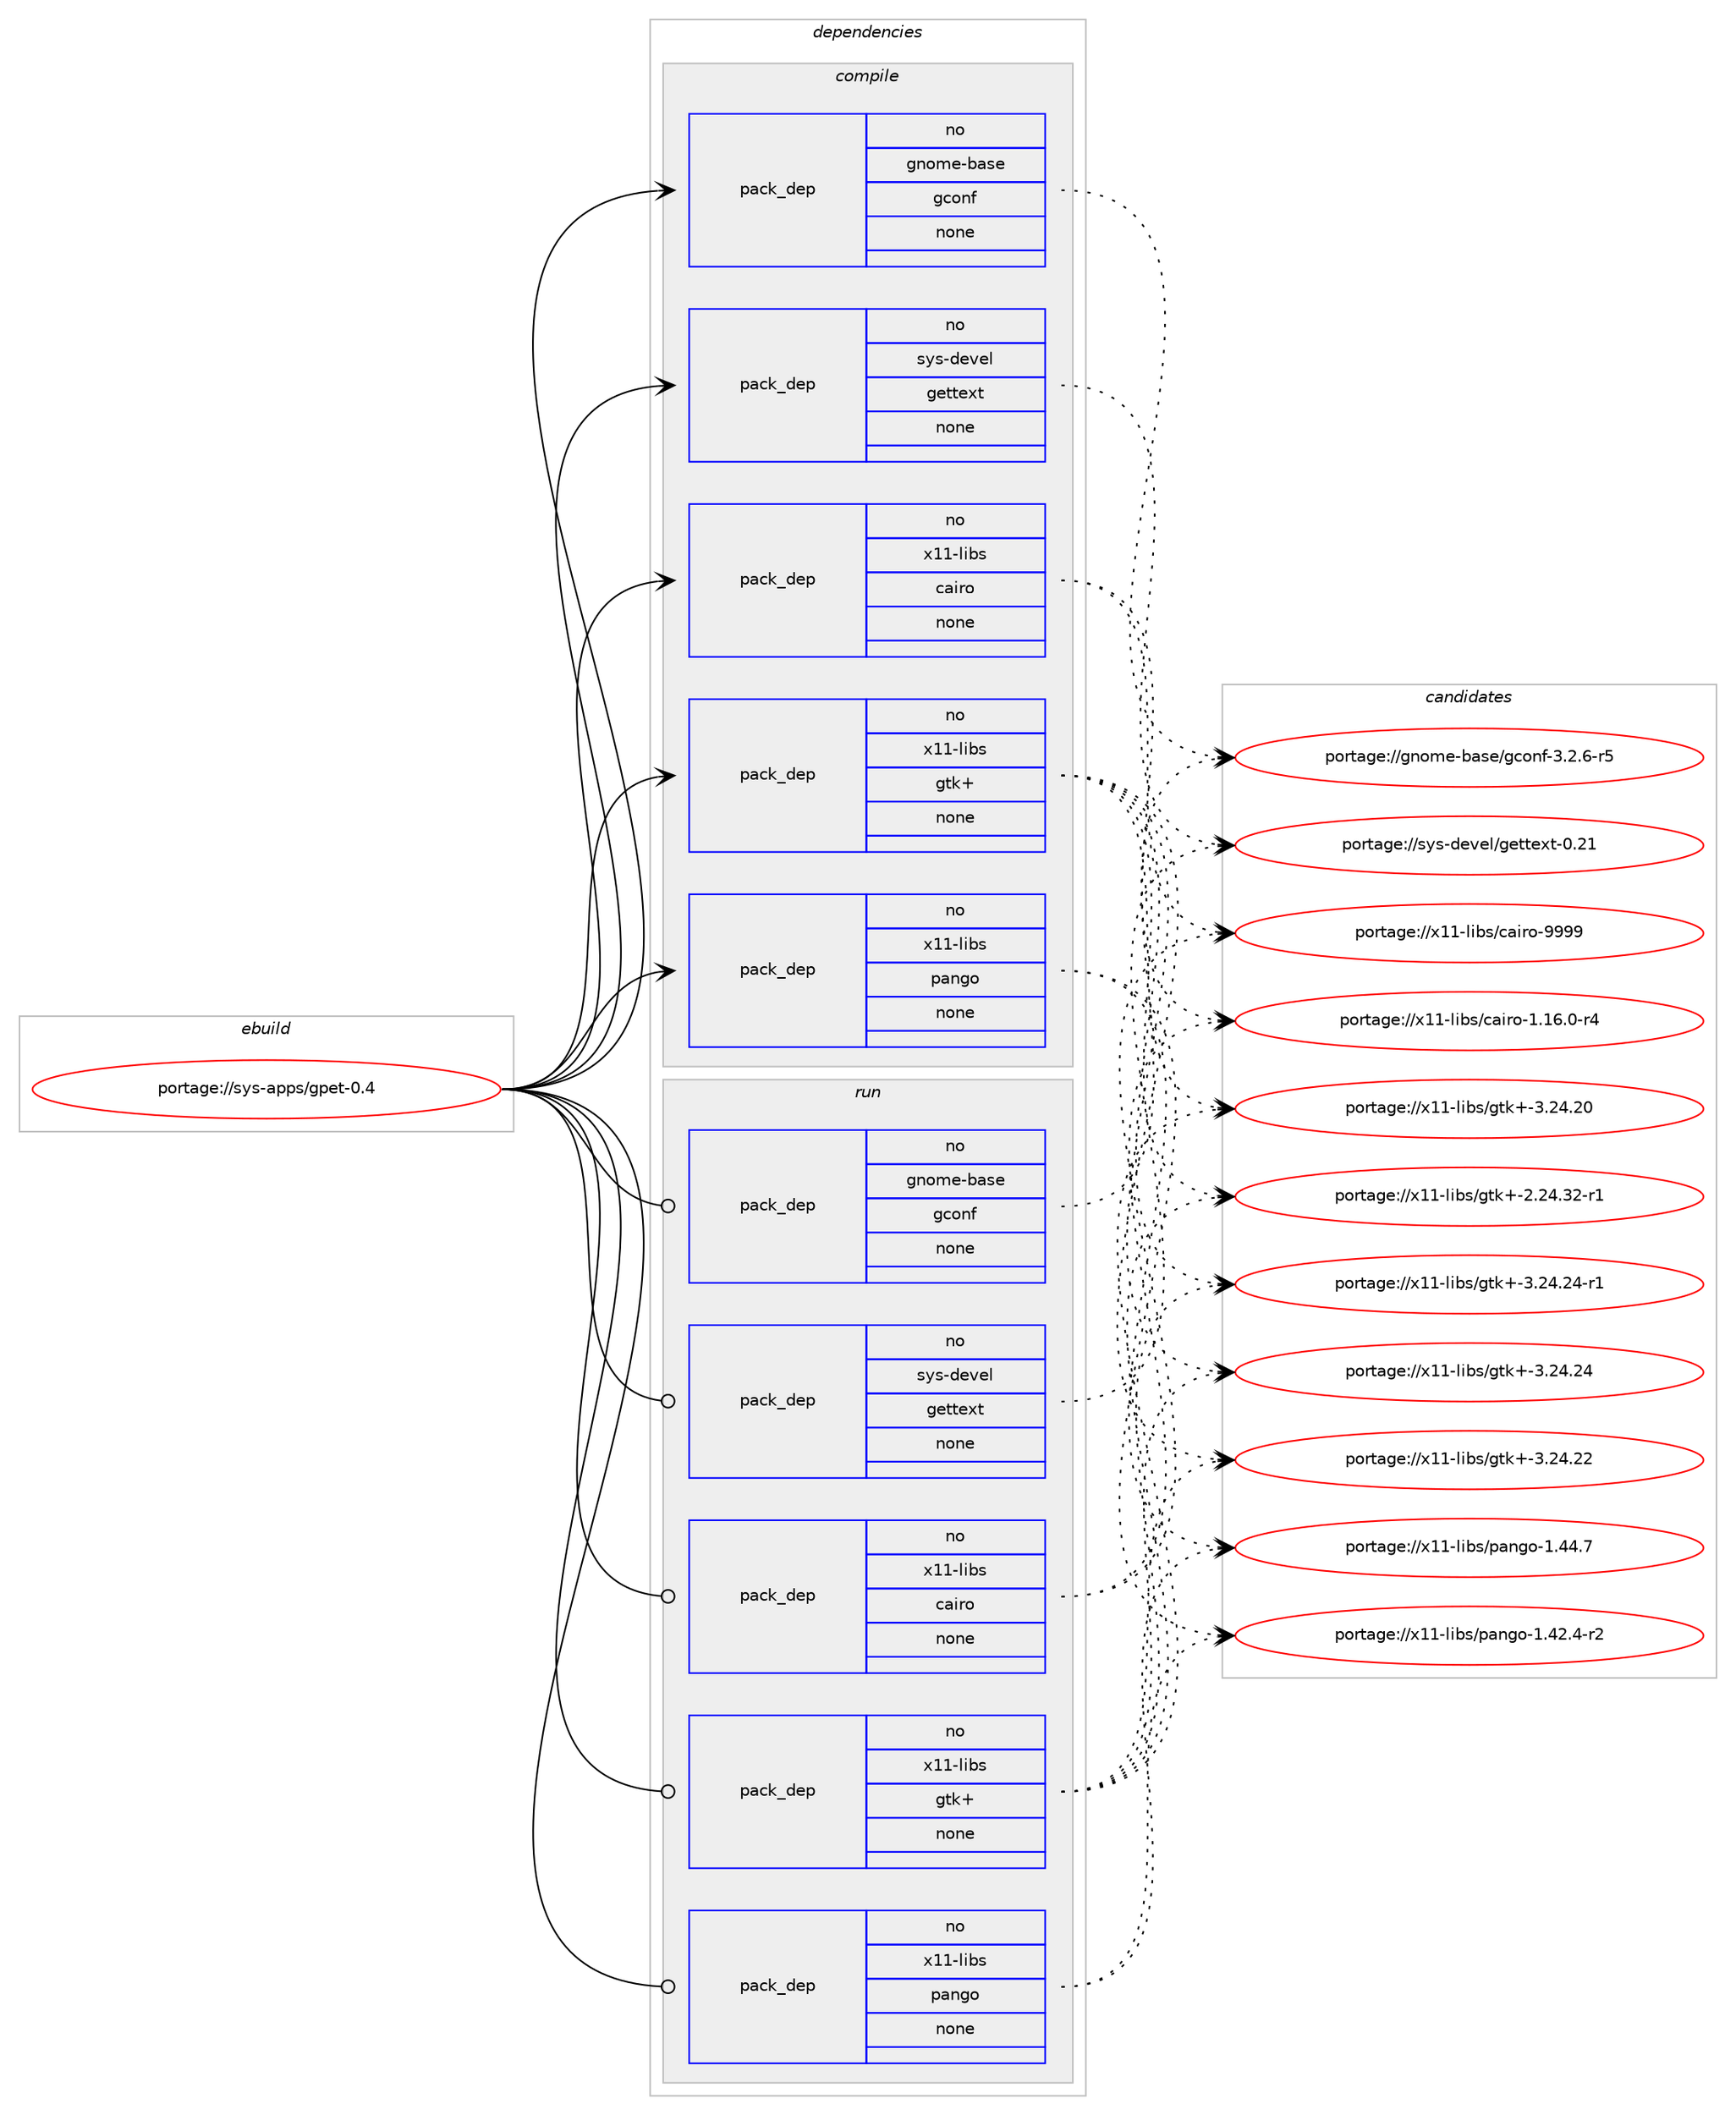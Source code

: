 digraph prolog {

# *************
# Graph options
# *************

newrank=true;
concentrate=true;
compound=true;
graph [rankdir=LR,fontname=Helvetica,fontsize=10,ranksep=1.5];#, ranksep=2.5, nodesep=0.2];
edge  [arrowhead=vee];
node  [fontname=Helvetica,fontsize=10];

# **********
# The ebuild
# **********

subgraph cluster_leftcol {
color=gray;
rank=same;
label=<<i>ebuild</i>>;
id [label="portage://sys-apps/gpet-0.4", color=red, width=4, href="../sys-apps/gpet-0.4.svg"];
}

# ****************
# The dependencies
# ****************

subgraph cluster_midcol {
color=gray;
label=<<i>dependencies</i>>;
subgraph cluster_compile {
fillcolor="#eeeeee";
style=filled;
label=<<i>compile</i>>;
subgraph pack1727 {
dependency2002 [label=<<TABLE BORDER="0" CELLBORDER="1" CELLSPACING="0" CELLPADDING="4" WIDTH="220"><TR><TD ROWSPAN="6" CELLPADDING="30">pack_dep</TD></TR><TR><TD WIDTH="110">no</TD></TR><TR><TD>gnome-base</TD></TR><TR><TD>gconf</TD></TR><TR><TD>none</TD></TR><TR><TD></TD></TR></TABLE>>, shape=none, color=blue];
}
id:e -> dependency2002:w [weight=20,style="solid",arrowhead="vee"];
subgraph pack1728 {
dependency2003 [label=<<TABLE BORDER="0" CELLBORDER="1" CELLSPACING="0" CELLPADDING="4" WIDTH="220"><TR><TD ROWSPAN="6" CELLPADDING="30">pack_dep</TD></TR><TR><TD WIDTH="110">no</TD></TR><TR><TD>sys-devel</TD></TR><TR><TD>gettext</TD></TR><TR><TD>none</TD></TR><TR><TD></TD></TR></TABLE>>, shape=none, color=blue];
}
id:e -> dependency2003:w [weight=20,style="solid",arrowhead="vee"];
subgraph pack1729 {
dependency2004 [label=<<TABLE BORDER="0" CELLBORDER="1" CELLSPACING="0" CELLPADDING="4" WIDTH="220"><TR><TD ROWSPAN="6" CELLPADDING="30">pack_dep</TD></TR><TR><TD WIDTH="110">no</TD></TR><TR><TD>x11-libs</TD></TR><TR><TD>cairo</TD></TR><TR><TD>none</TD></TR><TR><TD></TD></TR></TABLE>>, shape=none, color=blue];
}
id:e -> dependency2004:w [weight=20,style="solid",arrowhead="vee"];
subgraph pack1730 {
dependency2005 [label=<<TABLE BORDER="0" CELLBORDER="1" CELLSPACING="0" CELLPADDING="4" WIDTH="220"><TR><TD ROWSPAN="6" CELLPADDING="30">pack_dep</TD></TR><TR><TD WIDTH="110">no</TD></TR><TR><TD>x11-libs</TD></TR><TR><TD>gtk+</TD></TR><TR><TD>none</TD></TR><TR><TD></TD></TR></TABLE>>, shape=none, color=blue];
}
id:e -> dependency2005:w [weight=20,style="solid",arrowhead="vee"];
subgraph pack1731 {
dependency2006 [label=<<TABLE BORDER="0" CELLBORDER="1" CELLSPACING="0" CELLPADDING="4" WIDTH="220"><TR><TD ROWSPAN="6" CELLPADDING="30">pack_dep</TD></TR><TR><TD WIDTH="110">no</TD></TR><TR><TD>x11-libs</TD></TR><TR><TD>pango</TD></TR><TR><TD>none</TD></TR><TR><TD></TD></TR></TABLE>>, shape=none, color=blue];
}
id:e -> dependency2006:w [weight=20,style="solid",arrowhead="vee"];
}
subgraph cluster_compileandrun {
fillcolor="#eeeeee";
style=filled;
label=<<i>compile and run</i>>;
}
subgraph cluster_run {
fillcolor="#eeeeee";
style=filled;
label=<<i>run</i>>;
subgraph pack1732 {
dependency2007 [label=<<TABLE BORDER="0" CELLBORDER="1" CELLSPACING="0" CELLPADDING="4" WIDTH="220"><TR><TD ROWSPAN="6" CELLPADDING="30">pack_dep</TD></TR><TR><TD WIDTH="110">no</TD></TR><TR><TD>gnome-base</TD></TR><TR><TD>gconf</TD></TR><TR><TD>none</TD></TR><TR><TD></TD></TR></TABLE>>, shape=none, color=blue];
}
id:e -> dependency2007:w [weight=20,style="solid",arrowhead="odot"];
subgraph pack1733 {
dependency2008 [label=<<TABLE BORDER="0" CELLBORDER="1" CELLSPACING="0" CELLPADDING="4" WIDTH="220"><TR><TD ROWSPAN="6" CELLPADDING="30">pack_dep</TD></TR><TR><TD WIDTH="110">no</TD></TR><TR><TD>sys-devel</TD></TR><TR><TD>gettext</TD></TR><TR><TD>none</TD></TR><TR><TD></TD></TR></TABLE>>, shape=none, color=blue];
}
id:e -> dependency2008:w [weight=20,style="solid",arrowhead="odot"];
subgraph pack1734 {
dependency2009 [label=<<TABLE BORDER="0" CELLBORDER="1" CELLSPACING="0" CELLPADDING="4" WIDTH="220"><TR><TD ROWSPAN="6" CELLPADDING="30">pack_dep</TD></TR><TR><TD WIDTH="110">no</TD></TR><TR><TD>x11-libs</TD></TR><TR><TD>cairo</TD></TR><TR><TD>none</TD></TR><TR><TD></TD></TR></TABLE>>, shape=none, color=blue];
}
id:e -> dependency2009:w [weight=20,style="solid",arrowhead="odot"];
subgraph pack1735 {
dependency2010 [label=<<TABLE BORDER="0" CELLBORDER="1" CELLSPACING="0" CELLPADDING="4" WIDTH="220"><TR><TD ROWSPAN="6" CELLPADDING="30">pack_dep</TD></TR><TR><TD WIDTH="110">no</TD></TR><TR><TD>x11-libs</TD></TR><TR><TD>gtk+</TD></TR><TR><TD>none</TD></TR><TR><TD></TD></TR></TABLE>>, shape=none, color=blue];
}
id:e -> dependency2010:w [weight=20,style="solid",arrowhead="odot"];
subgraph pack1736 {
dependency2011 [label=<<TABLE BORDER="0" CELLBORDER="1" CELLSPACING="0" CELLPADDING="4" WIDTH="220"><TR><TD ROWSPAN="6" CELLPADDING="30">pack_dep</TD></TR><TR><TD WIDTH="110">no</TD></TR><TR><TD>x11-libs</TD></TR><TR><TD>pango</TD></TR><TR><TD>none</TD></TR><TR><TD></TD></TR></TABLE>>, shape=none, color=blue];
}
id:e -> dependency2011:w [weight=20,style="solid",arrowhead="odot"];
}
}

# **************
# The candidates
# **************

subgraph cluster_choices {
rank=same;
color=gray;
label=<<i>candidates</i>>;

subgraph choice1727 {
color=black;
nodesep=1;
choice10311011110910145989711510147103991111101024551465046544511453 [label="portage://gnome-base/gconf-3.2.6-r5", color=red, width=4,href="../gnome-base/gconf-3.2.6-r5.svg"];
dependency2002:e -> choice10311011110910145989711510147103991111101024551465046544511453:w [style=dotted,weight="100"];
}
subgraph choice1728 {
color=black;
nodesep=1;
choice11512111545100101118101108471031011161161011201164548465049 [label="portage://sys-devel/gettext-0.21", color=red, width=4,href="../sys-devel/gettext-0.21.svg"];
dependency2003:e -> choice11512111545100101118101108471031011161161011201164548465049:w [style=dotted,weight="100"];
}
subgraph choice1729 {
color=black;
nodesep=1;
choice120494945108105981154799971051141114557575757 [label="portage://x11-libs/cairo-9999", color=red, width=4,href="../x11-libs/cairo-9999.svg"];
choice12049494510810598115479997105114111454946495446484511452 [label="portage://x11-libs/cairo-1.16.0-r4", color=red, width=4,href="../x11-libs/cairo-1.16.0-r4.svg"];
dependency2004:e -> choice120494945108105981154799971051141114557575757:w [style=dotted,weight="100"];
dependency2004:e -> choice12049494510810598115479997105114111454946495446484511452:w [style=dotted,weight="100"];
}
subgraph choice1730 {
color=black;
nodesep=1;
choice12049494510810598115471031161074345514650524650524511449 [label="portage://x11-libs/gtk+-3.24.24-r1", color=red, width=4,href="../x11-libs/gtk+-3.24.24-r1.svg"];
choice1204949451081059811547103116107434551465052465052 [label="portage://x11-libs/gtk+-3.24.24", color=red, width=4,href="../x11-libs/gtk+-3.24.24.svg"];
choice1204949451081059811547103116107434551465052465050 [label="portage://x11-libs/gtk+-3.24.22", color=red, width=4,href="../x11-libs/gtk+-3.24.22.svg"];
choice1204949451081059811547103116107434551465052465048 [label="portage://x11-libs/gtk+-3.24.20", color=red, width=4,href="../x11-libs/gtk+-3.24.20.svg"];
choice12049494510810598115471031161074345504650524651504511449 [label="portage://x11-libs/gtk+-2.24.32-r1", color=red, width=4,href="../x11-libs/gtk+-2.24.32-r1.svg"];
dependency2005:e -> choice12049494510810598115471031161074345514650524650524511449:w [style=dotted,weight="100"];
dependency2005:e -> choice1204949451081059811547103116107434551465052465052:w [style=dotted,weight="100"];
dependency2005:e -> choice1204949451081059811547103116107434551465052465050:w [style=dotted,weight="100"];
dependency2005:e -> choice1204949451081059811547103116107434551465052465048:w [style=dotted,weight="100"];
dependency2005:e -> choice12049494510810598115471031161074345504650524651504511449:w [style=dotted,weight="100"];
}
subgraph choice1731 {
color=black;
nodesep=1;
choice12049494510810598115471129711010311145494652524655 [label="portage://x11-libs/pango-1.44.7", color=red, width=4,href="../x11-libs/pango-1.44.7.svg"];
choice120494945108105981154711297110103111454946525046524511450 [label="portage://x11-libs/pango-1.42.4-r2", color=red, width=4,href="../x11-libs/pango-1.42.4-r2.svg"];
dependency2006:e -> choice12049494510810598115471129711010311145494652524655:w [style=dotted,weight="100"];
dependency2006:e -> choice120494945108105981154711297110103111454946525046524511450:w [style=dotted,weight="100"];
}
subgraph choice1732 {
color=black;
nodesep=1;
choice10311011110910145989711510147103991111101024551465046544511453 [label="portage://gnome-base/gconf-3.2.6-r5", color=red, width=4,href="../gnome-base/gconf-3.2.6-r5.svg"];
dependency2007:e -> choice10311011110910145989711510147103991111101024551465046544511453:w [style=dotted,weight="100"];
}
subgraph choice1733 {
color=black;
nodesep=1;
choice11512111545100101118101108471031011161161011201164548465049 [label="portage://sys-devel/gettext-0.21", color=red, width=4,href="../sys-devel/gettext-0.21.svg"];
dependency2008:e -> choice11512111545100101118101108471031011161161011201164548465049:w [style=dotted,weight="100"];
}
subgraph choice1734 {
color=black;
nodesep=1;
choice120494945108105981154799971051141114557575757 [label="portage://x11-libs/cairo-9999", color=red, width=4,href="../x11-libs/cairo-9999.svg"];
choice12049494510810598115479997105114111454946495446484511452 [label="portage://x11-libs/cairo-1.16.0-r4", color=red, width=4,href="../x11-libs/cairo-1.16.0-r4.svg"];
dependency2009:e -> choice120494945108105981154799971051141114557575757:w [style=dotted,weight="100"];
dependency2009:e -> choice12049494510810598115479997105114111454946495446484511452:w [style=dotted,weight="100"];
}
subgraph choice1735 {
color=black;
nodesep=1;
choice12049494510810598115471031161074345514650524650524511449 [label="portage://x11-libs/gtk+-3.24.24-r1", color=red, width=4,href="../x11-libs/gtk+-3.24.24-r1.svg"];
choice1204949451081059811547103116107434551465052465052 [label="portage://x11-libs/gtk+-3.24.24", color=red, width=4,href="../x11-libs/gtk+-3.24.24.svg"];
choice1204949451081059811547103116107434551465052465050 [label="portage://x11-libs/gtk+-3.24.22", color=red, width=4,href="../x11-libs/gtk+-3.24.22.svg"];
choice1204949451081059811547103116107434551465052465048 [label="portage://x11-libs/gtk+-3.24.20", color=red, width=4,href="../x11-libs/gtk+-3.24.20.svg"];
choice12049494510810598115471031161074345504650524651504511449 [label="portage://x11-libs/gtk+-2.24.32-r1", color=red, width=4,href="../x11-libs/gtk+-2.24.32-r1.svg"];
dependency2010:e -> choice12049494510810598115471031161074345514650524650524511449:w [style=dotted,weight="100"];
dependency2010:e -> choice1204949451081059811547103116107434551465052465052:w [style=dotted,weight="100"];
dependency2010:e -> choice1204949451081059811547103116107434551465052465050:w [style=dotted,weight="100"];
dependency2010:e -> choice1204949451081059811547103116107434551465052465048:w [style=dotted,weight="100"];
dependency2010:e -> choice12049494510810598115471031161074345504650524651504511449:w [style=dotted,weight="100"];
}
subgraph choice1736 {
color=black;
nodesep=1;
choice12049494510810598115471129711010311145494652524655 [label="portage://x11-libs/pango-1.44.7", color=red, width=4,href="../x11-libs/pango-1.44.7.svg"];
choice120494945108105981154711297110103111454946525046524511450 [label="portage://x11-libs/pango-1.42.4-r2", color=red, width=4,href="../x11-libs/pango-1.42.4-r2.svg"];
dependency2011:e -> choice12049494510810598115471129711010311145494652524655:w [style=dotted,weight="100"];
dependency2011:e -> choice120494945108105981154711297110103111454946525046524511450:w [style=dotted,weight="100"];
}
}

}
